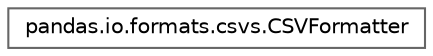digraph "Graphical Class Hierarchy"
{
 // LATEX_PDF_SIZE
  bgcolor="transparent";
  edge [fontname=Helvetica,fontsize=10,labelfontname=Helvetica,labelfontsize=10];
  node [fontname=Helvetica,fontsize=10,shape=box,height=0.2,width=0.4];
  rankdir="LR";
  Node0 [id="Node000000",label="pandas.io.formats.csvs.CSVFormatter",height=0.2,width=0.4,color="grey40", fillcolor="white", style="filled",URL="$d0/de3/classpandas_1_1io_1_1formats_1_1csvs_1_1CSVFormatter.html",tooltip=" "];
}
